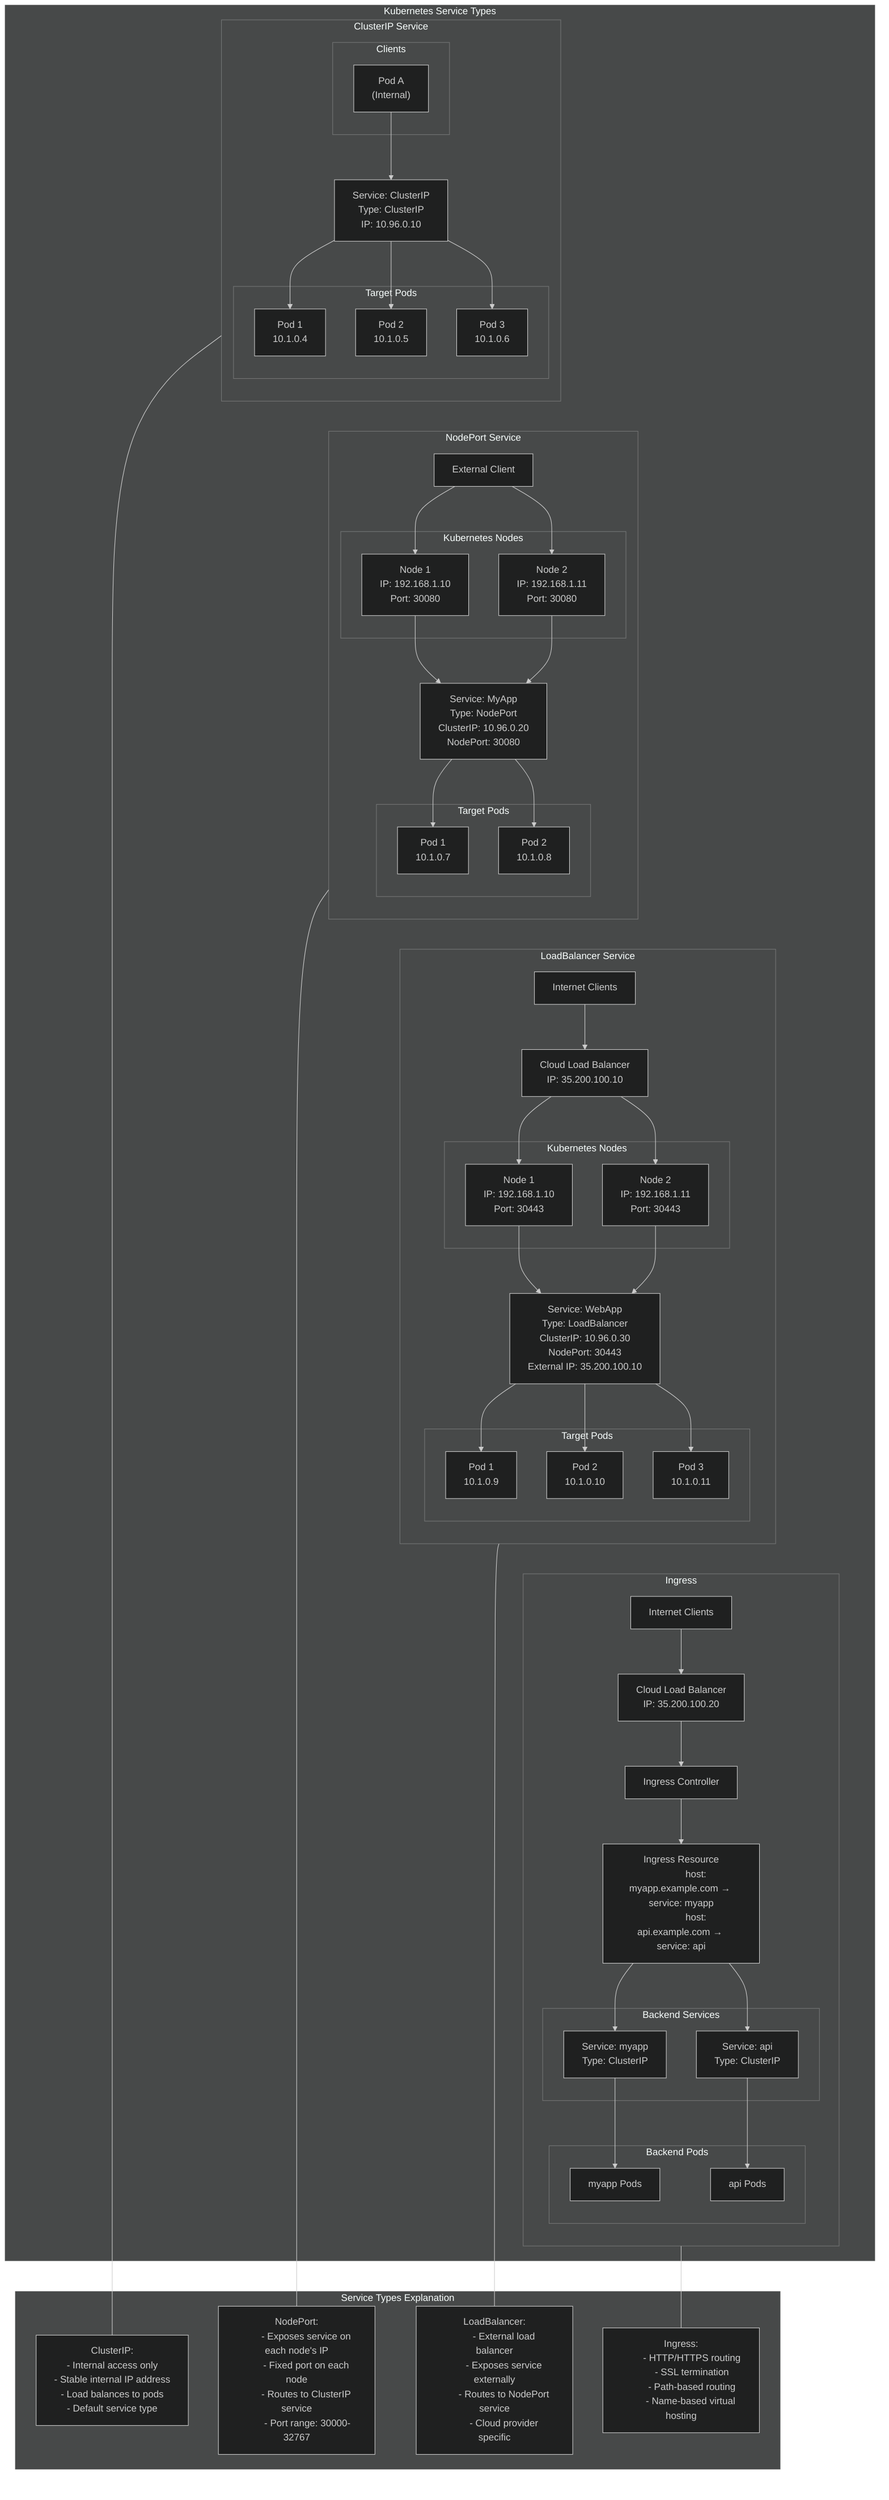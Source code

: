 %%{init: {'theme':'dark', 'themeVariables': { 
    'primaryColor': '#326CE5', 
    'primaryBorderColor': '#2857A4',
    'primaryTextColor': '#fff',
    'secondaryColor': '#F58220',
    'lineColor': '#CCCCCC',
    'tertiaryColor': '#28A745',
    'textColor': '#CCCCCC',
    'background': '#282a36'
}}}%%

flowchart TB
    %% Main container for services architecture
    subgraph K8S["Kubernetes Service Types"]
        direction TB
        
        %% ClusterIP section
        subgraph CLUSTERIP["ClusterIP Service"]
            direction TB
            
            cluster_service["Service: ClusterIP
            Type: ClusterIP
            IP: 10.96.0.10"]
            
            subgraph CLUSTER_PODS["Target Pods"]
                direction LR
                cp1["Pod 1
                10.1.0.4"]
                cp2["Pod 2
                10.1.0.5"]
                cp3["Pod 3
                10.1.0.6"]
            end
            
            cluster_service --> cp1 & cp2 & cp3
            
            subgraph CLUSTER_CLIENTS["Clients"]
                direction LR
                cc1["Pod A
                (Internal)"]
            end
            
            cc1 --> cluster_service
        end
        
        %% NodePort section
        subgraph NODEPORT["NodePort Service"]
            direction TB
            
            node_service["Service: MyApp
            Type: NodePort
            ClusterIP: 10.96.0.20
            NodePort: 30080"]
            
            subgraph NODES["Kubernetes Nodes"]
                direction LR
                node1["Node 1
                IP: 192.168.1.10
                Port: 30080"]
                node2["Node 2
                IP: 192.168.1.11
                Port: 30080"]
            end
            
            subgraph NODE_PODS["Target Pods"]
                direction LR
                np1["Pod 1
                10.1.0.7"]
                np2["Pod 2
                10.1.0.8"]
            end
            
            node_service --> np1 & np2
            node1 & node2 --> node_service
            
            external_client1["External Client"] --> node1
            external_client1 --> node2
        end
        
        %% LoadBalancer section
        subgraph LOADBALANCER["LoadBalancer Service"]
            direction TB
            
            lb_service["Service: WebApp
            Type: LoadBalancer
            ClusterIP: 10.96.0.30
            NodePort: 30443
            External IP: 35.200.100.10"]
            
            subgraph LBNODES["Kubernetes Nodes"]
                direction LR
                lbnode1["Node 1
                IP: 192.168.1.10
                Port: 30443"]
                lbnode2["Node 2
                IP: 192.168.1.11
                Port: 30443"]
            end
            
            subgraph LB_PODS["Target Pods"]
                direction LR
                lbp1["Pod 1
                10.1.0.9"]
                lbp2["Pod 2
                10.1.0.10"]
                lbp3["Pod 3
                10.1.0.11"]
            end
            
            cloud_lb["Cloud Load Balancer
            IP: 35.200.100.10"]
            
            lb_service --> lbp1 & lbp2 & lbp3
            cloud_lb --> lbnode1 & lbnode2
            lbnode1 & lbnode2 --> lb_service
            
            external_clients["Internet Clients"] --> cloud_lb
        end
        
        %% Ingress section
        subgraph INGRESS["Ingress"]
            direction TB
            
            ingress_controller["Ingress Controller"]
            ingress_resource["Ingress Resource
            host: myapp.example.com → service: myapp
            host: api.example.com → service: api"]
            
            subgraph INGRESS_SERVICES["Backend Services"]
                direction LR
                svc1["Service: myapp
                Type: ClusterIP"]
                svc2["Service: api
                Type: ClusterIP"]
            end
            
            subgraph INGRESS_PODS["Backend Pods"]
                direction TB
                ip1["myapp Pods"]
                ip2["api Pods"]
            end
            
            cloud_lb2["Cloud Load Balancer
            IP: 35.200.100.20"]
            
            external_clients2["Internet Clients"] --> cloud_lb2
            cloud_lb2 --> ingress_controller
            ingress_controller --> ingress_resource
            ingress_resource --> svc1 & svc2
            svc1 --> ip1
            svc2 --> ip2
        end
    end
    
    %% Explainer Section
    subgraph LEGEND["Service Types Explanation"]
        direction TB
        
        clusterip_ex["ClusterIP:
        - Internal access only
        - Stable internal IP address
        - Load balances to pods
        - Default service type"]
        
        nodeport_ex["NodePort:
        - Exposes service on each node's IP
        - Fixed port on each node
        - Routes to ClusterIP service
        - Port range: 30000-32767"]
        
        lb_ex["LoadBalancer:
        - External load balancer
        - Exposes service externally
        - Routes to NodePort service
        - Cloud provider specific"]
        
        ingress_ex["Ingress:
        - HTTP/HTTPS routing
        - SSL termination
        - Path-based routing
        - Name-based virtual hosting"]
    end
        
    %% Connections between components
    CLUSTERIP ~~~ NODEPORT
    NODEPORT ~~~ LOADBALANCER
    LOADBALANCER ~~~ INGRESS
    
    CLUSTERIP --- clusterip_ex
    NODEPORT --- nodeport_ex
    LOADBALANCER --- lb_ex
    INGRESS --- ingress_ex